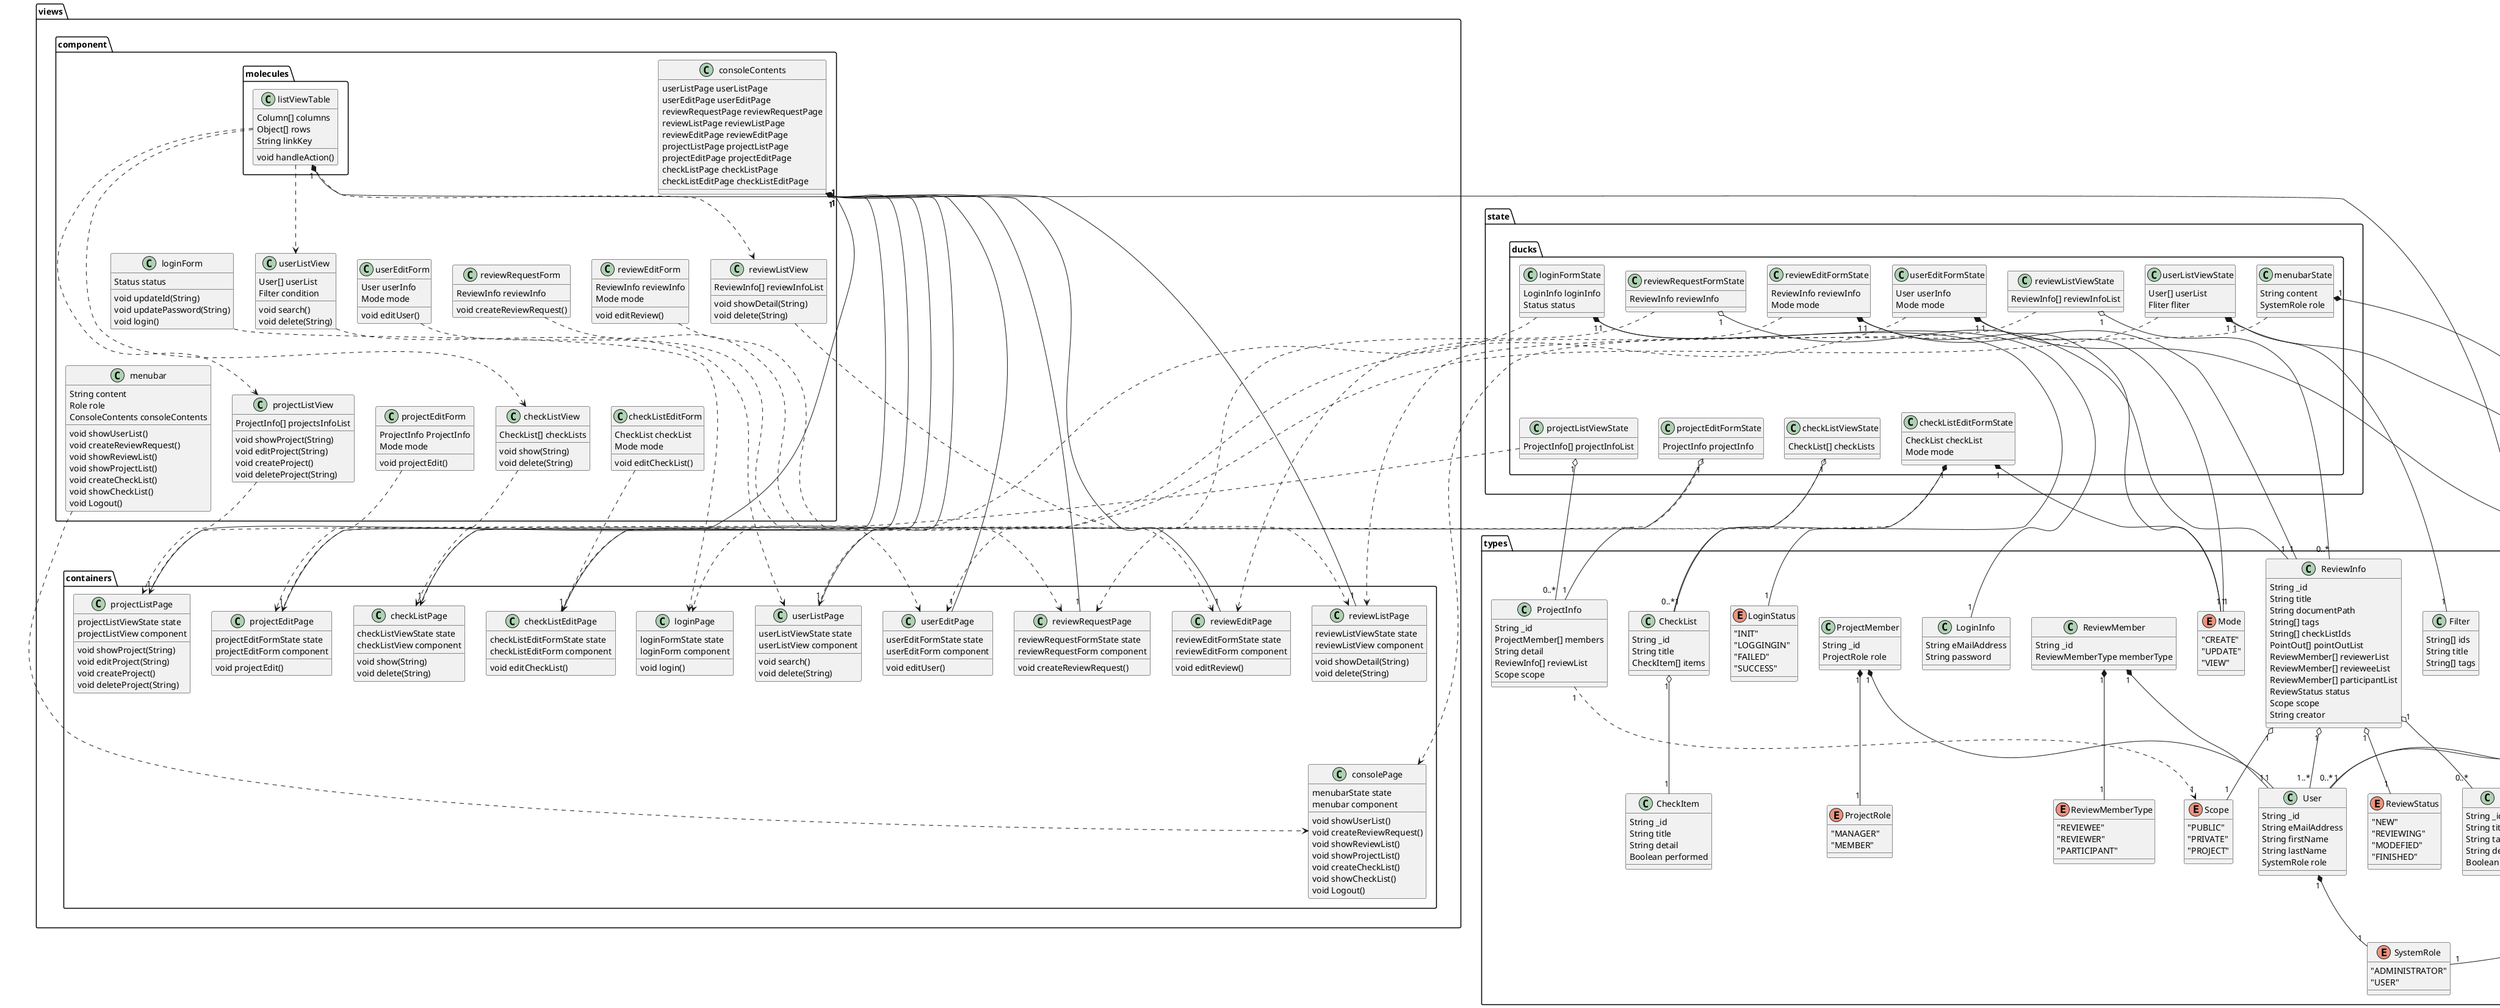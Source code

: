 @startuml

' ##クラス定義 - view##
package views {
    package component {
        class loginForm {
            Status status

            void updateId(String)
            void updatePassword(String)
            void login()
        }

        class userListView {
            User[] userList
            Filter condition

            void search()
            void delete(String)
        }

        class userEditForm {
            User userInfo
            Mode mode

            void editUser()
        }

        class reviewRequestForm {
            ReviewInfo reviewInfo

            void createReviewRequest()
        }

        class reviewListView {
            ReviewInfo[] reviewInfoList

            void showDetail(String)
            void delete(String)
        }

        class reviewEditForm {
            ReviewInfo reviewInfo
            Mode mode

            void editReview()
        }

        class projectListView {
            ProjectInfo[] projectsInfoList

            void showProject(String)
            void editProject(String)
            void createProject()
            void deleteProject(String)
        }

        class projectEditForm {
            ProjectInfo ProjectInfo
            Mode mode

            void projectEdit()
        }

        class checkListView {
            CheckList[] checkLists

            void show(String)
            void delete(String)
        }

        class checkListEditForm {
            CheckList checkList
            Mode mode

            void editCheckList()
        }

        class menubar {
            String content
            Role role
            ConsoleContents consoleContents

            void showUserList()
            void createReviewRequest()
            void showReviewList()
            void showProjectList()
            void createCheckList()
            void showCheckList()
            void Logout()
        }

        class consoleContents {
            userListPage userListPage
            userEditPage userEditPage
            reviewRequestPage reviewRequestPage
            reviewListPage reviewListPage
            reviewEditPage reviewEditPage
            projectListPage projectListPage
            projectEditPage projectEditPage
            checkListPage checkListPage
            checkListEditPage checkListEditPage
        }

        ' 共通化した部品
        package molecules {
            class listViewTable {
                Column[] columns
                Object[] rows
                String linkKey
                
                void handleAction()
            }
        }
    }

    package containers {
        class loginPage {
            loginFormState state
            loginForm component

            void login()
        }

        class userListPage {
            userListViewState state
            userListView component

            void search()
            void delete(String)
        }

        class userEditPage {
            userEditFormState state
            userEditForm component

            void editUser()
        }

        class reviewRequestPage {
            reviewRequestFormState state
            reviewRequestForm component

            void createReviewRequest()
        }

        class reviewListPage {
            reviewListViewState state
            reviewListView component

            void showDetail(String)
            void delete(String)
        }

        class reviewEditPage {
            reviewEditFormState state
            reviewEditForm component

            void editReview()
        }

        class projectListPage {
            projectListViewState state
            projectListView component

            void showProject(String)
            void editProject(String)
            void createProject()
            void deleteProject(String)
        }

        class projectEditPage {
            projectEditFormState state
            projectEditForm component

            void projectEdit()
        }

        class checkListPage {
            checkListViewState state
            checkListView component

            void show(String)
            void delete(String)
        }

        class checkListEditPage {
            checkListEditFormState state
            checkListEditForm component

            void editCheckList()
        }

        class consolePage {
            menubarState state
            menubar component

            void showUserList()
            void createReviewRequest()
            void showReviewList()
            void showProjectList()
            void createCheckList()
            void showCheckList()
            void Logout()
        }
    }
}

' ##クラス定義 - duck's##
package state {
    package ducks {
        class loginFormState {
            LoginInfo loginInfo
            Status status
        }

        class userListViewState {
            User[] userList
            Fliter fliter
        }

        class userEditFormState {
            User userInfo
            Mode mode
        }

        class reviewRequestFormState {
            ReviewInfo reviewInfo
        }

        class reviewListViewState {
            ReviewInfo[] reviewInfoList
        }

        class reviewEditFormState {
            ReviewInfo reviewInfo
            Mode mode
        }

        class projectListViewState {
            ProjectInfo[] projectInfoList
        }

        class projectEditFormState {
            ProjectInfo projectInfo
        }

        class checkListViewState {
            CheckList[] checkLists
        }

        class checkListEditFormState {
            CheckList checkList
            Mode mode
        }

        class menubarState {
            String content
            SystemRole role
        }
    }
}

package types {
    enum LoginStatus {
        "INIT"
        "LOGGINGIN"
        "FAILED"
        "SUCCESS"
    }

    class LoginInfo {
        String eMailAddress
        String password
    }

    enum SystemRole {
        "ADMINISTRATOR"
        "USER"
    }

    enum ProjectRole {
        "MANAGER"
        "MEMBER"
    }

    class User {
        String _id
        String eMailAddress
        String firstName
        String lastName
        SystemRole role
    }

    class Filter {
        String[] ids
        String title
        String[] tags
    }

    enum Mode {
        "CREATE"
        "UPDATE"
        "VIEW"
    }

    enum Scope {
        "PUBLIC"
        "PRIVATE"
        "PROJECT"
    }

    enum ReviewStatus {
        "NEW"
        "REVIEWING"
        "MODEFIED"
        "FINISHED"
    }

    enum ReviewMemberType {
        "REVIEWEE"
        "REVIEWER"
        "PARTICIPANT"
    }

    class PointOut {
        String _id
        String title
        String targetPosition
        String detail
        Boolean expand
    }

    class ReviewMember {
        String _id
        ReviewMemberType memberType
    }

    class ReviewInfo {
        String _id
        String title
        String documentPath
        String[] tags
        String[] checkListIds
        PointOut[] pointOutList
        ReviewMember[] reviewerList
        ReviewMember[] revieweeList
        ReviewMember[] participantList
        ReviewStatus status
        Scope scope
        String creator
    }

    class ProjectMember {
        String _id
        ProjectRole role
    }

    class ProjectInfo {
        String _id
        ProjectMember[] members
        String detail
        ReviewInfo[] reviewList
        Scope scope
    }

    class CheckItem {
        String _id
        String title
        String detail
        Boolean performed
    }

    class CheckList {
        String _id
        String title
        CheckItem[] items
    }

    class Column {
        String _id
        String name
    }
}

' ##クラス相互関係##
' ##型定義クラス相互関係##
CheckList "1" o-- "1" CheckItem

User "1" *-- "1" SystemRole

ProjectMember "1" *-- "1" User
ProjectMember "1" *-- "1" ProjectRole

ReviewInfo "1" o-- "0..*" PointOut
ReviewInfo "1" o-- "1..*" User
ReviewInfo "1" o-- "1" ReviewStatus
ReviewInfo "1" o-- "1" Scope

ProjectInfo "1" ..> "1" Scope

ReviewMember "1" *-- "1" User
ReviewMember "1" *-- "1" ReviewMemberType

' ##型 - React State 相関関係##
loginFormState "1" *-- "1" LoginInfo
loginFormState "1" *-- "1" LoginStatus

userListViewState "1" *-- "0..*" User
userListViewState "1" *-- "1" Filter

userEditFormState "1" *-- "1" User
userEditFormState "1" *-- "1" Mode

reviewRequestFormState "1" o-- "1" ReviewInfo

reviewListViewState "1" o-- "0..*" ReviewInfo

reviewEditFormState "1" *-- "1" ReviewInfo
reviewEditFormState "1" *-- "1" Mode

projectListViewState "1" o-- "0..*" ProjectInfo

projectEditFormState "1" o-- "1" ProjectInfo

checkListViewState "1" o-- "0..*" CheckList

checkListEditFormState "1" *-- "1" CheckList
checkListEditFormState "1" *-- "1" Mode

menubarState "1" *-- "1" SystemRole

listViewTable "1" *-- "0..*" Column

' ##コンポーネント - 共通部品相関関係 ##
listViewTable ..> userListView
listViewTable ..> reviewListView
listViewTable ..> projectListView
listViewTable ..> checkListView

' ##コンテナ - コンポーネント相関関係##
loginForm ..> loginPage
userListView ..> userListPage
userEditForm ..> userEditPage
reviewRequestForm ..> reviewRequestPage
reviewListView ..> reviewListPage
reviewEditForm ..> reviewEditPage
projectListView ..> projectListPage
projectEditForm ..> projectEditPage
checkListView ..> checkListPage
checkListEditForm ..> checkListEditPage
menubar ..> consolePage

consoleContents "1" *-- "1" userListPage
consoleContents "1" *-- "1" userEditPage
consoleContents "1" *-- "1" reviewRequestPage
consoleContents "1" *-- "1" reviewListPage
consoleContents "1" *-- "1" reviewEditPage
consoleContents "1" *-- "1" projectListPage
consoleContents "1" *-- "1" projectEditPage
consoleContents "1" *-- "1" checkListPage
consoleContents "1" *-- "1" checkListEditPage

' ##コンテナ - React State 相関関係##
loginFormState ..> loginPage
userListViewState ..> userListPage
userEditFormState ..> userEditPage
reviewRequestFormState ..> reviewRequestPage
reviewListViewState ..> reviewListPage
reviewEditFormState ..> reviewEditPage
projectListViewState ..> projectListPage
projectEditFormState ..> projectEditPage
checkListViewState ..> checkListPage
checkListEditFormState ..> checkListEditPage
menubarState ..> consolePage

' ##レイアウト##
' ## パッケージの位置 ##
views -[hidden]down- state

' ## コンポーネント同士の位置 ##
loginForm -[hidden]right- userListView
userListView -[hidden]right- userEditForm
userEditForm -[hidden]right- reviewRequestForm
reviewRequestForm -[hidden]right- reviewListView
reviewListView -[hidden]right- reviewEditForm
reviewEditForm -[hidden]down- projectListView
projectListView -[hidden]right- projectEditForm
projectEditForm -[hidden]right- checkListView
checkListView -[hidden]right- checkListEditForm
checkListEditForm -[hidden]right- menubar

' ## コンテナ同士の位置
loginPage -[hidden]right- userListPage
userListPage -[hidden]right- userEditPage
userEditPage -[hidden]right- reviewRequestPage
reviewRequestPage -[hidden]right- reviewListPage
reviewListPage -[hidden]right- reviewEditPage
reviewEditPage -[hidden]right- projectListPage
projectListPage -[hidden]right- projectEditPage
projectEditPage -[hidden]right- checkListPage
checkListPage -[hidden]right- checkListEditPage
reviewListPage -[hidden]down- consolePage

' ## コンテナとコンポーネントの位置 ##
loginForm -[hidden]down- loginPage
userListView -[hidden]down- userListPage
userEditForm -[hidden]down- userEditPage
reviewRequestForm -[hidden]down- reviewRequestPage
reviewListView -[hidden]down- reviewListPage
reviewEditForm -[hidden]down- reviewEditPage
projectListView -[hidden]down- projectListPage
projectEditForm -[hidden]down- projectEditPage
checkListView -[hidden]down- checkListPage
checkListEditForm -[hidden]down- checkListEditPage

' ## React State同士の位置 ##
loginFormState -[hidden]right- userListViewState
userListViewState -[hidden]right- userEditFormState
userEditFormState -[hidden]right- reviewRequestFormState
reviewRequestFormState -[hidden]right- reviewListViewState
reviewListViewState -[hidden]right- reviewEditFormState
reviewEditFormState -[hidden]down- projectListViewState
projectListViewState -[hidden]right- projectEditFormState
projectEditFormState -[hidden]right- checkListViewState
checkListViewState -[hidden]right- checkListEditFormState

@enduml
